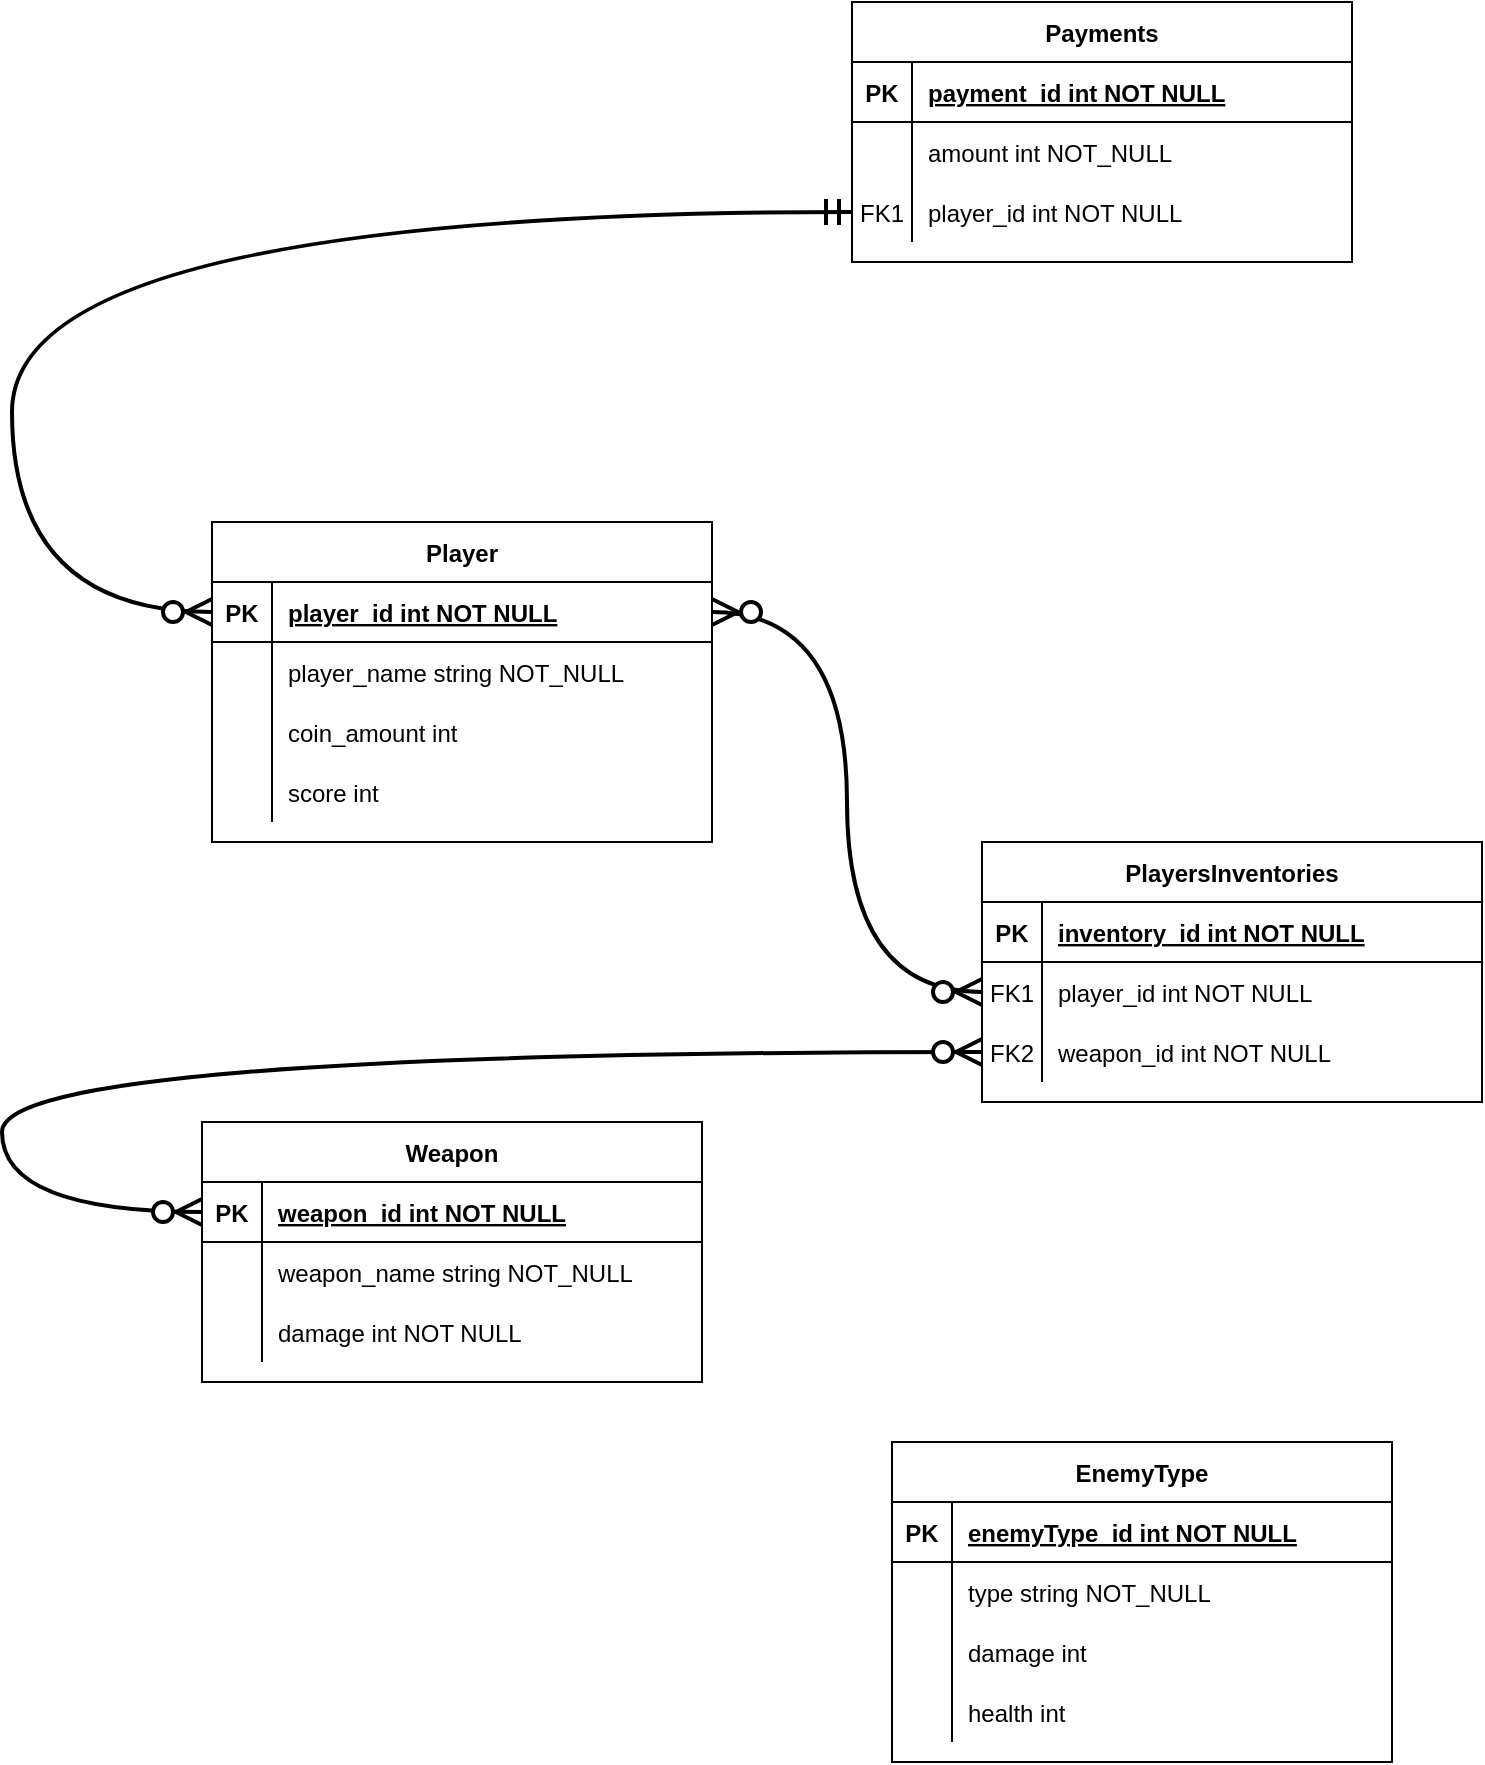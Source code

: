 <mxfile version="14.1.8" type="device"><diagram id="R2lEEEUBdFMjLlhIrx00" name="Page-1"><mxGraphModel dx="981" dy="569" grid="1" gridSize="10" guides="1" tooltips="1" connect="1" arrows="1" fold="1" page="1" pageScale="1" pageWidth="850" pageHeight="1100" math="0" shadow="0" extFonts="Permanent Marker^https://fonts.googleapis.com/css?family=Permanent+Marker"><root><mxCell id="0"/><mxCell id="1" parent="0"/><mxCell id="C-vyLk0tnHw3VtMMgP7b-2" value="Weapon" style="shape=table;startSize=30;container=1;collapsible=1;childLayout=tableLayout;fixedRows=1;rowLines=0;fontStyle=1;align=center;resizeLast=1;" parent="1" vertex="1"><mxGeometry x="155" y="740" width="250" height="130" as="geometry"/></mxCell><mxCell id="C-vyLk0tnHw3VtMMgP7b-3" value="" style="shape=partialRectangle;collapsible=0;dropTarget=0;pointerEvents=0;fillColor=none;points=[[0,0.5],[1,0.5]];portConstraint=eastwest;top=0;left=0;right=0;bottom=1;" parent="C-vyLk0tnHw3VtMMgP7b-2" vertex="1"><mxGeometry y="30" width="250" height="30" as="geometry"/></mxCell><mxCell id="C-vyLk0tnHw3VtMMgP7b-4" value="PK" style="shape=partialRectangle;overflow=hidden;connectable=0;fillColor=none;top=0;left=0;bottom=0;right=0;fontStyle=1;" parent="C-vyLk0tnHw3VtMMgP7b-3" vertex="1"><mxGeometry width="30" height="30" as="geometry"/></mxCell><mxCell id="C-vyLk0tnHw3VtMMgP7b-5" value="weapon_id int NOT NULL " style="shape=partialRectangle;overflow=hidden;connectable=0;fillColor=none;top=0;left=0;bottom=0;right=0;align=left;spacingLeft=6;fontStyle=5;" parent="C-vyLk0tnHw3VtMMgP7b-3" vertex="1"><mxGeometry x="30" width="220" height="30" as="geometry"/></mxCell><mxCell id="C-vyLk0tnHw3VtMMgP7b-6" value="" style="shape=partialRectangle;collapsible=0;dropTarget=0;pointerEvents=0;fillColor=none;points=[[0,0.5],[1,0.5]];portConstraint=eastwest;top=0;left=0;right=0;bottom=0;" parent="C-vyLk0tnHw3VtMMgP7b-2" vertex="1"><mxGeometry y="60" width="250" height="30" as="geometry"/></mxCell><mxCell id="C-vyLk0tnHw3VtMMgP7b-7" value="" style="shape=partialRectangle;overflow=hidden;connectable=0;fillColor=none;top=0;left=0;bottom=0;right=0;" parent="C-vyLk0tnHw3VtMMgP7b-6" vertex="1"><mxGeometry width="30" height="30" as="geometry"/></mxCell><mxCell id="C-vyLk0tnHw3VtMMgP7b-8" value="weapon_name string NOT_NULL" style="shape=partialRectangle;overflow=hidden;connectable=0;fillColor=none;top=0;left=0;bottom=0;right=0;align=left;spacingLeft=6;" parent="C-vyLk0tnHw3VtMMgP7b-6" vertex="1"><mxGeometry x="30" width="220" height="30" as="geometry"/></mxCell><mxCell id="C-vyLk0tnHw3VtMMgP7b-9" value="" style="shape=partialRectangle;collapsible=0;dropTarget=0;pointerEvents=0;fillColor=none;points=[[0,0.5],[1,0.5]];portConstraint=eastwest;top=0;left=0;right=0;bottom=0;" parent="C-vyLk0tnHw3VtMMgP7b-2" vertex="1"><mxGeometry y="90" width="250" height="30" as="geometry"/></mxCell><mxCell id="C-vyLk0tnHw3VtMMgP7b-10" value="" style="shape=partialRectangle;overflow=hidden;connectable=0;fillColor=none;top=0;left=0;bottom=0;right=0;" parent="C-vyLk0tnHw3VtMMgP7b-9" vertex="1"><mxGeometry width="30" height="30" as="geometry"/></mxCell><mxCell id="C-vyLk0tnHw3VtMMgP7b-11" value="damage int NOT NULL" style="shape=partialRectangle;overflow=hidden;connectable=0;fillColor=none;top=0;left=0;bottom=0;right=0;align=left;spacingLeft=6;" parent="C-vyLk0tnHw3VtMMgP7b-9" vertex="1"><mxGeometry x="30" width="220" height="30" as="geometry"/></mxCell><mxCell id="C-vyLk0tnHw3VtMMgP7b-13" value="PlayersInventories" style="shape=table;startSize=30;container=1;collapsible=1;childLayout=tableLayout;fixedRows=1;rowLines=0;fontStyle=1;align=center;resizeLast=1;" parent="1" vertex="1"><mxGeometry x="545" y="600" width="250" height="130" as="geometry"/></mxCell><mxCell id="C-vyLk0tnHw3VtMMgP7b-14" value="" style="shape=partialRectangle;collapsible=0;dropTarget=0;pointerEvents=0;fillColor=none;points=[[0,0.5],[1,0.5]];portConstraint=eastwest;top=0;left=0;right=0;bottom=1;" parent="C-vyLk0tnHw3VtMMgP7b-13" vertex="1"><mxGeometry y="30" width="250" height="30" as="geometry"/></mxCell><mxCell id="C-vyLk0tnHw3VtMMgP7b-15" value="PK" style="shape=partialRectangle;overflow=hidden;connectable=0;fillColor=none;top=0;left=0;bottom=0;right=0;fontStyle=1;" parent="C-vyLk0tnHw3VtMMgP7b-14" vertex="1"><mxGeometry width="30" height="30" as="geometry"/></mxCell><mxCell id="C-vyLk0tnHw3VtMMgP7b-16" value="inventory_id int NOT NULL " style="shape=partialRectangle;overflow=hidden;connectable=0;fillColor=none;top=0;left=0;bottom=0;right=0;align=left;spacingLeft=6;fontStyle=5;" parent="C-vyLk0tnHw3VtMMgP7b-14" vertex="1"><mxGeometry x="30" width="220" height="30" as="geometry"/></mxCell><mxCell id="C-vyLk0tnHw3VtMMgP7b-17" value="" style="shape=partialRectangle;collapsible=0;dropTarget=0;pointerEvents=0;fillColor=none;points=[[0,0.5],[1,0.5]];portConstraint=eastwest;top=0;left=0;right=0;bottom=0;" parent="C-vyLk0tnHw3VtMMgP7b-13" vertex="1"><mxGeometry y="60" width="250" height="30" as="geometry"/></mxCell><mxCell id="C-vyLk0tnHw3VtMMgP7b-18" value="FK1" style="shape=partialRectangle;overflow=hidden;connectable=0;fillColor=none;top=0;left=0;bottom=0;right=0;" parent="C-vyLk0tnHw3VtMMgP7b-17" vertex="1"><mxGeometry width="30" height="30" as="geometry"/></mxCell><mxCell id="C-vyLk0tnHw3VtMMgP7b-19" value="player_id int NOT NULL" style="shape=partialRectangle;overflow=hidden;connectable=0;fillColor=none;top=0;left=0;bottom=0;right=0;align=left;spacingLeft=6;" parent="C-vyLk0tnHw3VtMMgP7b-17" vertex="1"><mxGeometry x="30" width="220" height="30" as="geometry"/></mxCell><mxCell id="8LbmnN4RvqaQFyWTulhf-10" value="" style="shape=partialRectangle;collapsible=0;dropTarget=0;pointerEvents=0;fillColor=none;points=[[0,0.5],[1,0.5]];portConstraint=eastwest;top=0;left=0;right=0;bottom=0;" parent="C-vyLk0tnHw3VtMMgP7b-13" vertex="1"><mxGeometry y="90" width="250" height="30" as="geometry"/></mxCell><mxCell id="8LbmnN4RvqaQFyWTulhf-11" value="FK2" style="shape=partialRectangle;overflow=hidden;connectable=0;fillColor=none;top=0;left=0;bottom=0;right=0;" parent="8LbmnN4RvqaQFyWTulhf-10" vertex="1"><mxGeometry width="30" height="30" as="geometry"/></mxCell><mxCell id="8LbmnN4RvqaQFyWTulhf-12" value="weapon_id int NOT NULL" style="shape=partialRectangle;overflow=hidden;connectable=0;fillColor=none;top=0;left=0;bottom=0;right=0;align=left;spacingLeft=6;" parent="8LbmnN4RvqaQFyWTulhf-10" vertex="1"><mxGeometry x="30" width="220" height="30" as="geometry"/></mxCell><mxCell id="C-vyLk0tnHw3VtMMgP7b-23" value="Player" style="shape=table;startSize=30;container=1;collapsible=1;childLayout=tableLayout;fixedRows=1;rowLines=0;fontStyle=1;align=center;resizeLast=1;" parent="1" vertex="1"><mxGeometry x="160" y="440" width="250" height="160" as="geometry"/></mxCell><mxCell id="C-vyLk0tnHw3VtMMgP7b-24" value="" style="shape=partialRectangle;collapsible=0;dropTarget=0;pointerEvents=0;fillColor=none;points=[[0,0.5],[1,0.5]];portConstraint=eastwest;top=0;left=0;right=0;bottom=1;" parent="C-vyLk0tnHw3VtMMgP7b-23" vertex="1"><mxGeometry y="30" width="250" height="30" as="geometry"/></mxCell><mxCell id="C-vyLk0tnHw3VtMMgP7b-25" value="PK" style="shape=partialRectangle;overflow=hidden;connectable=0;fillColor=none;top=0;left=0;bottom=0;right=0;fontStyle=1;" parent="C-vyLk0tnHw3VtMMgP7b-24" vertex="1"><mxGeometry width="30" height="30" as="geometry"/></mxCell><mxCell id="C-vyLk0tnHw3VtMMgP7b-26" value="player_id int NOT NULL " style="shape=partialRectangle;overflow=hidden;connectable=0;fillColor=none;top=0;left=0;bottom=0;right=0;align=left;spacingLeft=6;fontStyle=5;" parent="C-vyLk0tnHw3VtMMgP7b-24" vertex="1"><mxGeometry x="30" width="220" height="30" as="geometry"/></mxCell><mxCell id="C-vyLk0tnHw3VtMMgP7b-27" value="" style="shape=partialRectangle;collapsible=0;dropTarget=0;pointerEvents=0;fillColor=none;points=[[0,0.5],[1,0.5]];portConstraint=eastwest;top=0;left=0;right=0;bottom=0;" parent="C-vyLk0tnHw3VtMMgP7b-23" vertex="1"><mxGeometry y="60" width="250" height="30" as="geometry"/></mxCell><mxCell id="C-vyLk0tnHw3VtMMgP7b-28" value="" style="shape=partialRectangle;overflow=hidden;connectable=0;fillColor=none;top=0;left=0;bottom=0;right=0;" parent="C-vyLk0tnHw3VtMMgP7b-27" vertex="1"><mxGeometry width="30" height="30" as="geometry"/></mxCell><mxCell id="C-vyLk0tnHw3VtMMgP7b-29" value="player_name string NOT_NULL" style="shape=partialRectangle;overflow=hidden;connectable=0;fillColor=none;top=0;left=0;bottom=0;right=0;align=left;spacingLeft=6;" parent="C-vyLk0tnHw3VtMMgP7b-27" vertex="1"><mxGeometry x="30" width="220" height="30" as="geometry"/></mxCell><mxCell id="8LbmnN4RvqaQFyWTulhf-1" value="" style="shape=partialRectangle;collapsible=0;dropTarget=0;pointerEvents=0;fillColor=none;points=[[0,0.5],[1,0.5]];portConstraint=eastwest;top=0;left=0;right=0;bottom=0;" parent="C-vyLk0tnHw3VtMMgP7b-23" vertex="1"><mxGeometry y="90" width="250" height="30" as="geometry"/></mxCell><mxCell id="8LbmnN4RvqaQFyWTulhf-2" value="" style="shape=partialRectangle;overflow=hidden;connectable=0;fillColor=none;top=0;left=0;bottom=0;right=0;" parent="8LbmnN4RvqaQFyWTulhf-1" vertex="1"><mxGeometry width="30" height="30" as="geometry"/></mxCell><mxCell id="8LbmnN4RvqaQFyWTulhf-3" value="coin_amount int" style="shape=partialRectangle;overflow=hidden;connectable=0;fillColor=none;top=0;left=0;bottom=0;right=0;align=left;spacingLeft=6;" parent="8LbmnN4RvqaQFyWTulhf-1" vertex="1"><mxGeometry x="30" width="220" height="30" as="geometry"/></mxCell><mxCell id="8LbmnN4RvqaQFyWTulhf-4" value="" style="shape=partialRectangle;collapsible=0;dropTarget=0;pointerEvents=0;fillColor=none;points=[[0,0.5],[1,0.5]];portConstraint=eastwest;top=0;left=0;right=0;bottom=0;" parent="C-vyLk0tnHw3VtMMgP7b-23" vertex="1"><mxGeometry y="120" width="250" height="30" as="geometry"/></mxCell><mxCell id="8LbmnN4RvqaQFyWTulhf-5" value="" style="shape=partialRectangle;overflow=hidden;connectable=0;fillColor=none;top=0;left=0;bottom=0;right=0;" parent="8LbmnN4RvqaQFyWTulhf-4" vertex="1"><mxGeometry width="30" height="30" as="geometry"/></mxCell><mxCell id="8LbmnN4RvqaQFyWTulhf-6" value="score int" style="shape=partialRectangle;overflow=hidden;connectable=0;fillColor=none;top=0;left=0;bottom=0;right=0;align=left;spacingLeft=6;" parent="8LbmnN4RvqaQFyWTulhf-4" vertex="1"><mxGeometry x="30" width="220" height="30" as="geometry"/></mxCell><mxCell id="8LbmnN4RvqaQFyWTulhf-13" value="EnemyType" style="shape=table;startSize=30;container=1;collapsible=1;childLayout=tableLayout;fixedRows=1;rowLines=0;fontStyle=1;align=center;resizeLast=1;" parent="1" vertex="1"><mxGeometry x="500" y="900" width="250" height="160" as="geometry"/></mxCell><mxCell id="8LbmnN4RvqaQFyWTulhf-14" value="" style="shape=partialRectangle;collapsible=0;dropTarget=0;pointerEvents=0;fillColor=none;points=[[0,0.5],[1,0.5]];portConstraint=eastwest;top=0;left=0;right=0;bottom=1;" parent="8LbmnN4RvqaQFyWTulhf-13" vertex="1"><mxGeometry y="30" width="250" height="30" as="geometry"/></mxCell><mxCell id="8LbmnN4RvqaQFyWTulhf-15" value="PK" style="shape=partialRectangle;overflow=hidden;connectable=0;fillColor=none;top=0;left=0;bottom=0;right=0;fontStyle=1;" parent="8LbmnN4RvqaQFyWTulhf-14" vertex="1"><mxGeometry width="30" height="30" as="geometry"/></mxCell><mxCell id="8LbmnN4RvqaQFyWTulhf-16" value="enemyType_id int NOT NULL " style="shape=partialRectangle;overflow=hidden;connectable=0;fillColor=none;top=0;left=0;bottom=0;right=0;align=left;spacingLeft=6;fontStyle=5;" parent="8LbmnN4RvqaQFyWTulhf-14" vertex="1"><mxGeometry x="30" width="220" height="30" as="geometry"/></mxCell><mxCell id="8LbmnN4RvqaQFyWTulhf-17" value="" style="shape=partialRectangle;collapsible=0;dropTarget=0;pointerEvents=0;fillColor=none;points=[[0,0.5],[1,0.5]];portConstraint=eastwest;top=0;left=0;right=0;bottom=0;" parent="8LbmnN4RvqaQFyWTulhf-13" vertex="1"><mxGeometry y="60" width="250" height="30" as="geometry"/></mxCell><mxCell id="8LbmnN4RvqaQFyWTulhf-18" value="" style="shape=partialRectangle;overflow=hidden;connectable=0;fillColor=none;top=0;left=0;bottom=0;right=0;" parent="8LbmnN4RvqaQFyWTulhf-17" vertex="1"><mxGeometry width="30" height="30" as="geometry"/></mxCell><mxCell id="8LbmnN4RvqaQFyWTulhf-19" value="type string NOT_NULL" style="shape=partialRectangle;overflow=hidden;connectable=0;fillColor=none;top=0;left=0;bottom=0;right=0;align=left;spacingLeft=6;" parent="8LbmnN4RvqaQFyWTulhf-17" vertex="1"><mxGeometry x="30" width="220" height="30" as="geometry"/></mxCell><mxCell id="8LbmnN4RvqaQFyWTulhf-20" value="" style="shape=partialRectangle;collapsible=0;dropTarget=0;pointerEvents=0;fillColor=none;points=[[0,0.5],[1,0.5]];portConstraint=eastwest;top=0;left=0;right=0;bottom=0;" parent="8LbmnN4RvqaQFyWTulhf-13" vertex="1"><mxGeometry y="90" width="250" height="30" as="geometry"/></mxCell><mxCell id="8LbmnN4RvqaQFyWTulhf-21" value="" style="shape=partialRectangle;overflow=hidden;connectable=0;fillColor=none;top=0;left=0;bottom=0;right=0;" parent="8LbmnN4RvqaQFyWTulhf-20" vertex="1"><mxGeometry width="30" height="30" as="geometry"/></mxCell><mxCell id="8LbmnN4RvqaQFyWTulhf-22" value="damage int" style="shape=partialRectangle;overflow=hidden;connectable=0;fillColor=none;top=0;left=0;bottom=0;right=0;align=left;spacingLeft=6;" parent="8LbmnN4RvqaQFyWTulhf-20" vertex="1"><mxGeometry x="30" width="220" height="30" as="geometry"/></mxCell><mxCell id="8LbmnN4RvqaQFyWTulhf-23" value="" style="shape=partialRectangle;collapsible=0;dropTarget=0;pointerEvents=0;fillColor=none;points=[[0,0.5],[1,0.5]];portConstraint=eastwest;top=0;left=0;right=0;bottom=0;" parent="8LbmnN4RvqaQFyWTulhf-13" vertex="1"><mxGeometry y="120" width="250" height="30" as="geometry"/></mxCell><mxCell id="8LbmnN4RvqaQFyWTulhf-24" value="" style="shape=partialRectangle;overflow=hidden;connectable=0;fillColor=none;top=0;left=0;bottom=0;right=0;" parent="8LbmnN4RvqaQFyWTulhf-23" vertex="1"><mxGeometry width="30" height="30" as="geometry"/></mxCell><mxCell id="8LbmnN4RvqaQFyWTulhf-25" value="health int" style="shape=partialRectangle;overflow=hidden;connectable=0;fillColor=none;top=0;left=0;bottom=0;right=0;align=left;spacingLeft=6;" parent="8LbmnN4RvqaQFyWTulhf-23" vertex="1"><mxGeometry x="30" width="220" height="30" as="geometry"/></mxCell><mxCell id="8LbmnN4RvqaQFyWTulhf-26" style="edgeStyle=orthogonalEdgeStyle;rounded=0;orthogonalLoop=1;jettySize=auto;html=1;exitX=0;exitY=0.5;exitDx=0;exitDy=0;entryX=1;entryY=0.5;entryDx=0;entryDy=0;endArrow=ERzeroToMany;endFill=1;strokeWidth=2;endSize=10;startSize=10;startArrow=ERzeroToMany;startFill=1;curved=1;" parent="1" source="C-vyLk0tnHw3VtMMgP7b-17" target="C-vyLk0tnHw3VtMMgP7b-24" edge="1"><mxGeometry relative="1" as="geometry"/></mxCell><mxCell id="8LbmnN4RvqaQFyWTulhf-27" style="edgeStyle=orthogonalEdgeStyle;curved=1;rounded=0;orthogonalLoop=1;jettySize=auto;html=1;exitX=0;exitY=0.5;exitDx=0;exitDy=0;entryX=0;entryY=0.5;entryDx=0;entryDy=0;startArrow=ERzeroToMany;startFill=1;startSize=10;endArrow=ERzeroToMany;endFill=1;endSize=10;strokeWidth=2;" parent="1" source="8LbmnN4RvqaQFyWTulhf-10" target="C-vyLk0tnHw3VtMMgP7b-3" edge="1"><mxGeometry relative="1" as="geometry"><Array as="points"><mxPoint x="55" y="705"/><mxPoint x="55" y="785"/></Array></mxGeometry></mxCell><mxCell id="Kk4h-oIpnl6U4HQuI_dZ-1" value="Payments" style="shape=table;startSize=30;container=1;collapsible=1;childLayout=tableLayout;fixedRows=1;rowLines=0;fontStyle=1;align=center;resizeLast=1;" vertex="1" parent="1"><mxGeometry x="480" y="180" width="250" height="130" as="geometry"/></mxCell><mxCell id="Kk4h-oIpnl6U4HQuI_dZ-2" value="" style="shape=partialRectangle;collapsible=0;dropTarget=0;pointerEvents=0;fillColor=none;points=[[0,0.5],[1,0.5]];portConstraint=eastwest;top=0;left=0;right=0;bottom=1;" vertex="1" parent="Kk4h-oIpnl6U4HQuI_dZ-1"><mxGeometry y="30" width="250" height="30" as="geometry"/></mxCell><mxCell id="Kk4h-oIpnl6U4HQuI_dZ-3" value="PK" style="shape=partialRectangle;overflow=hidden;connectable=0;fillColor=none;top=0;left=0;bottom=0;right=0;fontStyle=1;" vertex="1" parent="Kk4h-oIpnl6U4HQuI_dZ-2"><mxGeometry width="30" height="30" as="geometry"/></mxCell><mxCell id="Kk4h-oIpnl6U4HQuI_dZ-4" value="payment_id int NOT NULL " style="shape=partialRectangle;overflow=hidden;connectable=0;fillColor=none;top=0;left=0;bottom=0;right=0;align=left;spacingLeft=6;fontStyle=5;" vertex="1" parent="Kk4h-oIpnl6U4HQuI_dZ-2"><mxGeometry x="30" width="220" height="30" as="geometry"/></mxCell><mxCell id="Kk4h-oIpnl6U4HQuI_dZ-5" value="" style="shape=partialRectangle;collapsible=0;dropTarget=0;pointerEvents=0;fillColor=none;points=[[0,0.5],[1,0.5]];portConstraint=eastwest;top=0;left=0;right=0;bottom=0;" vertex="1" parent="Kk4h-oIpnl6U4HQuI_dZ-1"><mxGeometry y="60" width="250" height="30" as="geometry"/></mxCell><mxCell id="Kk4h-oIpnl6U4HQuI_dZ-6" value="" style="shape=partialRectangle;overflow=hidden;connectable=0;fillColor=none;top=0;left=0;bottom=0;right=0;" vertex="1" parent="Kk4h-oIpnl6U4HQuI_dZ-5"><mxGeometry width="30" height="30" as="geometry"/></mxCell><mxCell id="Kk4h-oIpnl6U4HQuI_dZ-7" value="amount int NOT_NULL" style="shape=partialRectangle;overflow=hidden;connectable=0;fillColor=none;top=0;left=0;bottom=0;right=0;align=left;spacingLeft=6;" vertex="1" parent="Kk4h-oIpnl6U4HQuI_dZ-5"><mxGeometry x="30" width="220" height="30" as="geometry"/></mxCell><mxCell id="Kk4h-oIpnl6U4HQuI_dZ-24" value="" style="shape=partialRectangle;collapsible=0;dropTarget=0;pointerEvents=0;fillColor=none;points=[[0,0.5],[1,0.5]];portConstraint=eastwest;top=0;left=0;right=0;bottom=0;" vertex="1" parent="Kk4h-oIpnl6U4HQuI_dZ-1"><mxGeometry y="90" width="250" height="30" as="geometry"/></mxCell><mxCell id="Kk4h-oIpnl6U4HQuI_dZ-25" value="FK1" style="shape=partialRectangle;overflow=hidden;connectable=0;fillColor=none;top=0;left=0;bottom=0;right=0;" vertex="1" parent="Kk4h-oIpnl6U4HQuI_dZ-24"><mxGeometry width="30" height="30" as="geometry"/></mxCell><mxCell id="Kk4h-oIpnl6U4HQuI_dZ-26" value="player_id int NOT NULL" style="shape=partialRectangle;overflow=hidden;connectable=0;fillColor=none;top=0;left=0;bottom=0;right=0;align=left;spacingLeft=6;" vertex="1" parent="Kk4h-oIpnl6U4HQuI_dZ-24"><mxGeometry x="30" width="220" height="30" as="geometry"/></mxCell><mxCell id="Kk4h-oIpnl6U4HQuI_dZ-27" style="edgeStyle=orthogonalEdgeStyle;rounded=0;orthogonalLoop=1;jettySize=auto;html=1;exitX=0;exitY=0.5;exitDx=0;exitDy=0;entryX=0;entryY=0.5;entryDx=0;entryDy=0;curved=1;endArrow=ERzeroToMany;endFill=1;startArrow=ERmandOne;startFill=0;endSize=10;startSize=10;strokeWidth=2;" edge="1" parent="1" source="Kk4h-oIpnl6U4HQuI_dZ-24" target="C-vyLk0tnHw3VtMMgP7b-24"><mxGeometry relative="1" as="geometry"><Array as="points"><mxPoint x="60" y="285"/><mxPoint x="60" y="485"/></Array></mxGeometry></mxCell></root></mxGraphModel></diagram></mxfile>